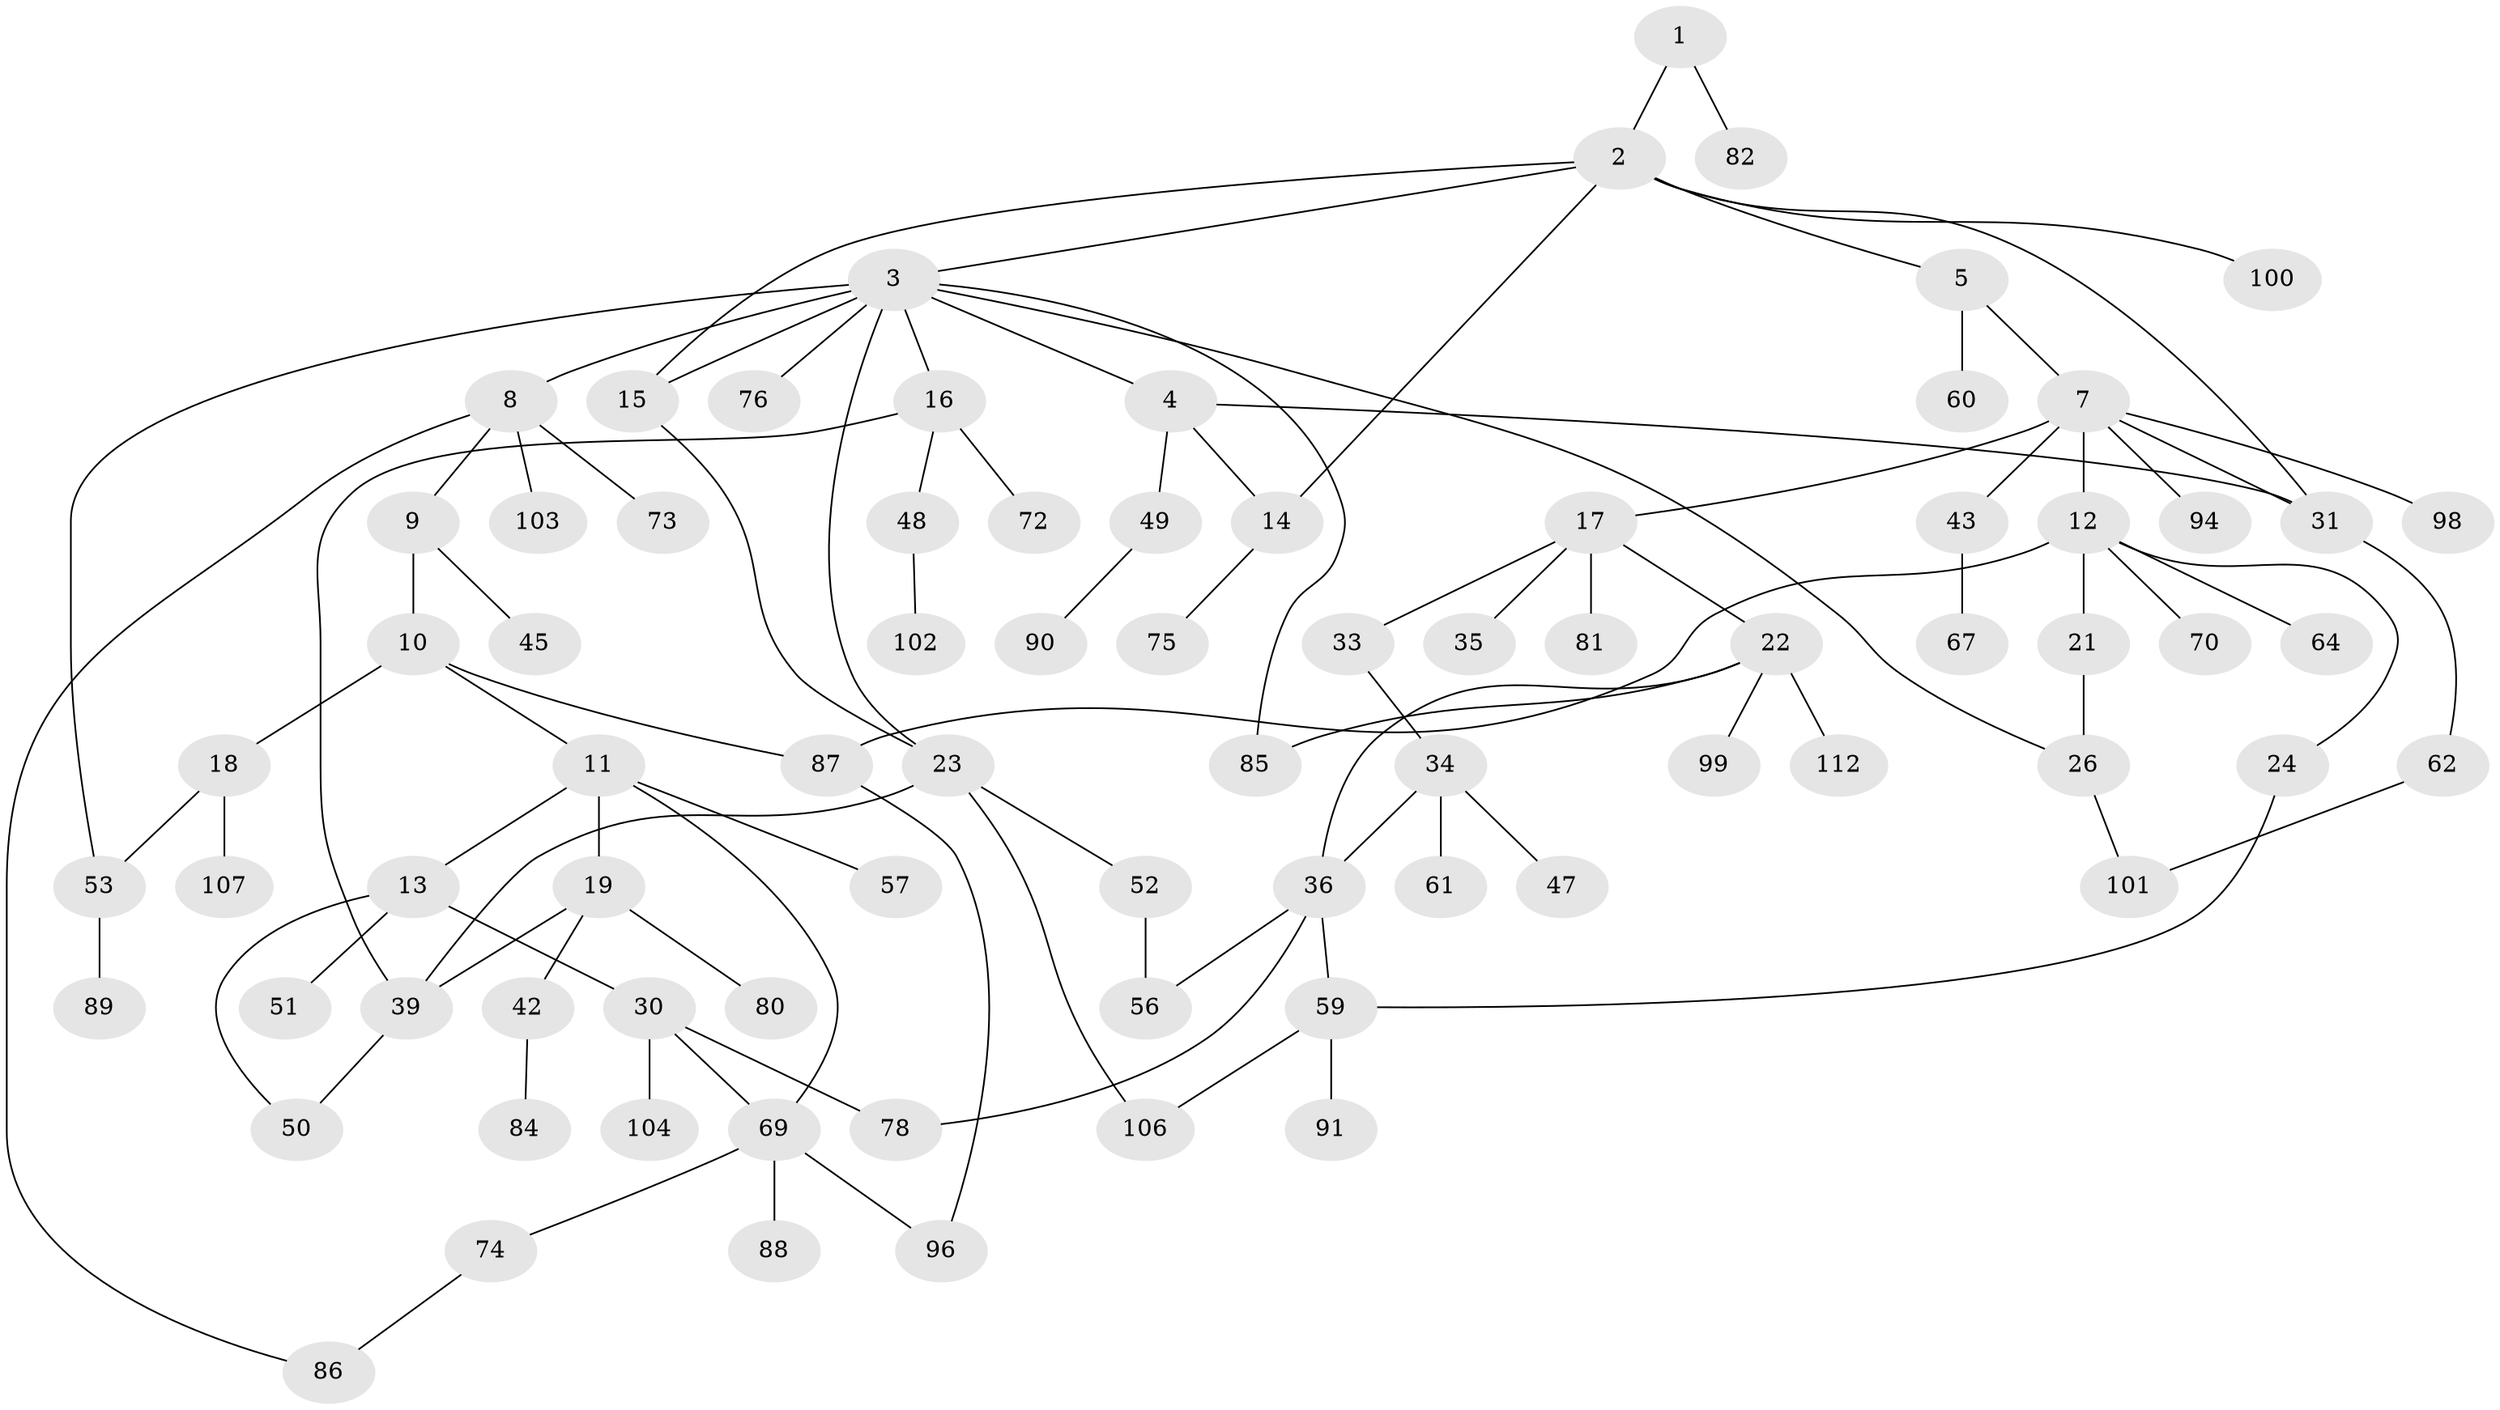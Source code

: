 // original degree distribution, {2: 0.2920353982300885, 5: 0.04424778761061947, 8: 0.008849557522123894, 3: 0.18584070796460178, 4: 0.09734513274336283, 6: 0.035398230088495575, 1: 0.336283185840708}
// Generated by graph-tools (version 1.1) at 2025/10/02/27/25 16:10:51]
// undirected, 79 vertices, 99 edges
graph export_dot {
graph [start="1"]
  node [color=gray90,style=filled];
  1;
  2 [super="+6"];
  3 [super="+65"];
  4 [super="+20"];
  5;
  7 [super="+29"];
  8 [super="+71"];
  9;
  10 [super="+46"];
  11 [super="+27"];
  12 [super="+44"];
  13 [super="+66"];
  14 [super="+54"];
  15 [super="+40"];
  16 [super="+38"];
  17 [super="+58"];
  18 [super="+95"];
  19 [super="+28"];
  21;
  22 [super="+55"];
  23 [super="+25"];
  24;
  26 [super="+79"];
  30 [super="+110"];
  31 [super="+32"];
  33;
  34 [super="+37"];
  35;
  36 [super="+77"];
  39 [super="+41"];
  42 [super="+93"];
  43 [super="+63"];
  45;
  47;
  48;
  49;
  50;
  51;
  52 [super="+109"];
  53;
  56;
  57;
  59 [super="+68"];
  60;
  61;
  62;
  64;
  67;
  69;
  70;
  72;
  73;
  74;
  75 [super="+83"];
  76;
  78;
  80;
  81;
  82;
  84;
  85;
  86 [super="+111"];
  87;
  88 [super="+92"];
  89;
  90;
  91;
  94 [super="+108"];
  96 [super="+97"];
  98;
  99;
  100 [super="+105"];
  101;
  102;
  103 [super="+113"];
  104;
  106;
  107;
  112;
  1 -- 2;
  1 -- 82;
  2 -- 3;
  2 -- 5;
  2 -- 100;
  2 -- 14;
  2 -- 31;
  2 -- 15;
  3 -- 4;
  3 -- 8;
  3 -- 15;
  3 -- 16;
  3 -- 53;
  3 -- 26;
  3 -- 76;
  3 -- 85;
  3 -- 23;
  4 -- 31;
  4 -- 49;
  4 -- 14;
  5 -- 7;
  5 -- 60;
  7 -- 12;
  7 -- 17;
  7 -- 31 [weight=2];
  7 -- 94;
  7 -- 98;
  7 -- 43;
  8 -- 9;
  8 -- 86;
  8 -- 73;
  8 -- 103;
  9 -- 10;
  9 -- 45;
  10 -- 11;
  10 -- 18;
  10 -- 87;
  11 -- 13;
  11 -- 19;
  11 -- 57;
  11 -- 69;
  12 -- 21;
  12 -- 24;
  12 -- 64;
  12 -- 87;
  12 -- 70;
  13 -- 30;
  13 -- 50;
  13 -- 51;
  14 -- 75;
  15 -- 23;
  16 -- 39;
  16 -- 48;
  16 -- 72;
  17 -- 22;
  17 -- 33;
  17 -- 35;
  17 -- 81;
  18 -- 53;
  18 -- 107;
  19 -- 80;
  19 -- 42;
  19 -- 39;
  21 -- 26;
  22 -- 99;
  22 -- 112;
  22 -- 36;
  22 -- 85;
  23 -- 52;
  23 -- 106;
  23 -- 39;
  24 -- 59;
  26 -- 101;
  30 -- 69;
  30 -- 104;
  30 -- 78;
  31 -- 62;
  33 -- 34;
  34 -- 36;
  34 -- 61;
  34 -- 47;
  36 -- 59;
  36 -- 56;
  36 -- 78;
  39 -- 50;
  42 -- 84;
  43 -- 67;
  48 -- 102;
  49 -- 90;
  52 -- 56;
  53 -- 89;
  59 -- 91;
  59 -- 106;
  62 -- 101;
  69 -- 74;
  69 -- 88;
  69 -- 96;
  74 -- 86;
  87 -- 96;
}
